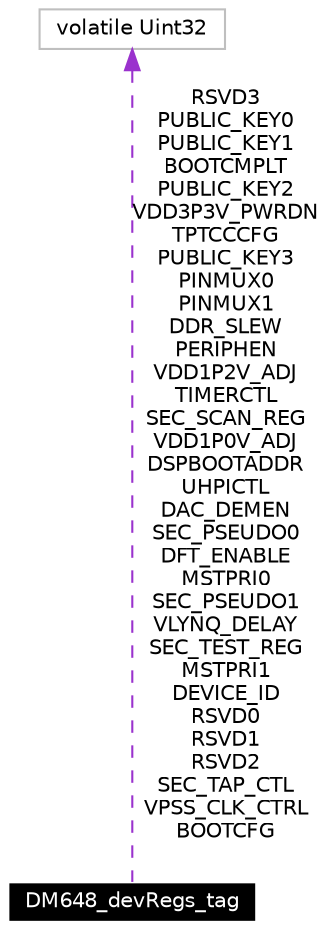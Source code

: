 digraph G
{
  edge [fontname="Helvetica",fontsize=10,labelfontname="Helvetica",labelfontsize=10];
  node [fontname="Helvetica",fontsize=10,shape=record];
  Node1 [label="DM648_devRegs_tag",height=0.2,width=0.4,color="white", fillcolor="black", style="filled" fontcolor="white"];
  Node2 -> Node1 [dir=back,color="darkorchid3",fontsize=10,style="dashed",label="RSVD3\nPUBLIC_KEY0\nPUBLIC_KEY1\nBOOTCMPLT\nPUBLIC_KEY2\nVDD3P3V_PWRDN\nTPTCCCFG\nPUBLIC_KEY3\nPINMUX0\nPINMUX1\nDDR_SLEW\nPERIPHEN\nVDD1P2V_ADJ\nTIMERCTL\nSEC_SCAN_REG\nVDD1P0V_ADJ\nDSPBOOTADDR\nUHPICTL\nDAC_DEMEN\nSEC_PSEUDO0\nDFT_ENABLE\nMSTPRI0\nSEC_PSEUDO1\nVLYNQ_DELAY\nSEC_TEST_REG\nMSTPRI1\nDEVICE_ID\nRSVD0\nRSVD1\nRSVD2\nSEC_TAP_CTL\nVPSS_CLK_CTRL\nBOOTCFG",fontname="Helvetica"];
  Node2 [label="volatile Uint32",height=0.2,width=0.4,color="grey75", fillcolor="white", style="filled"];
}
